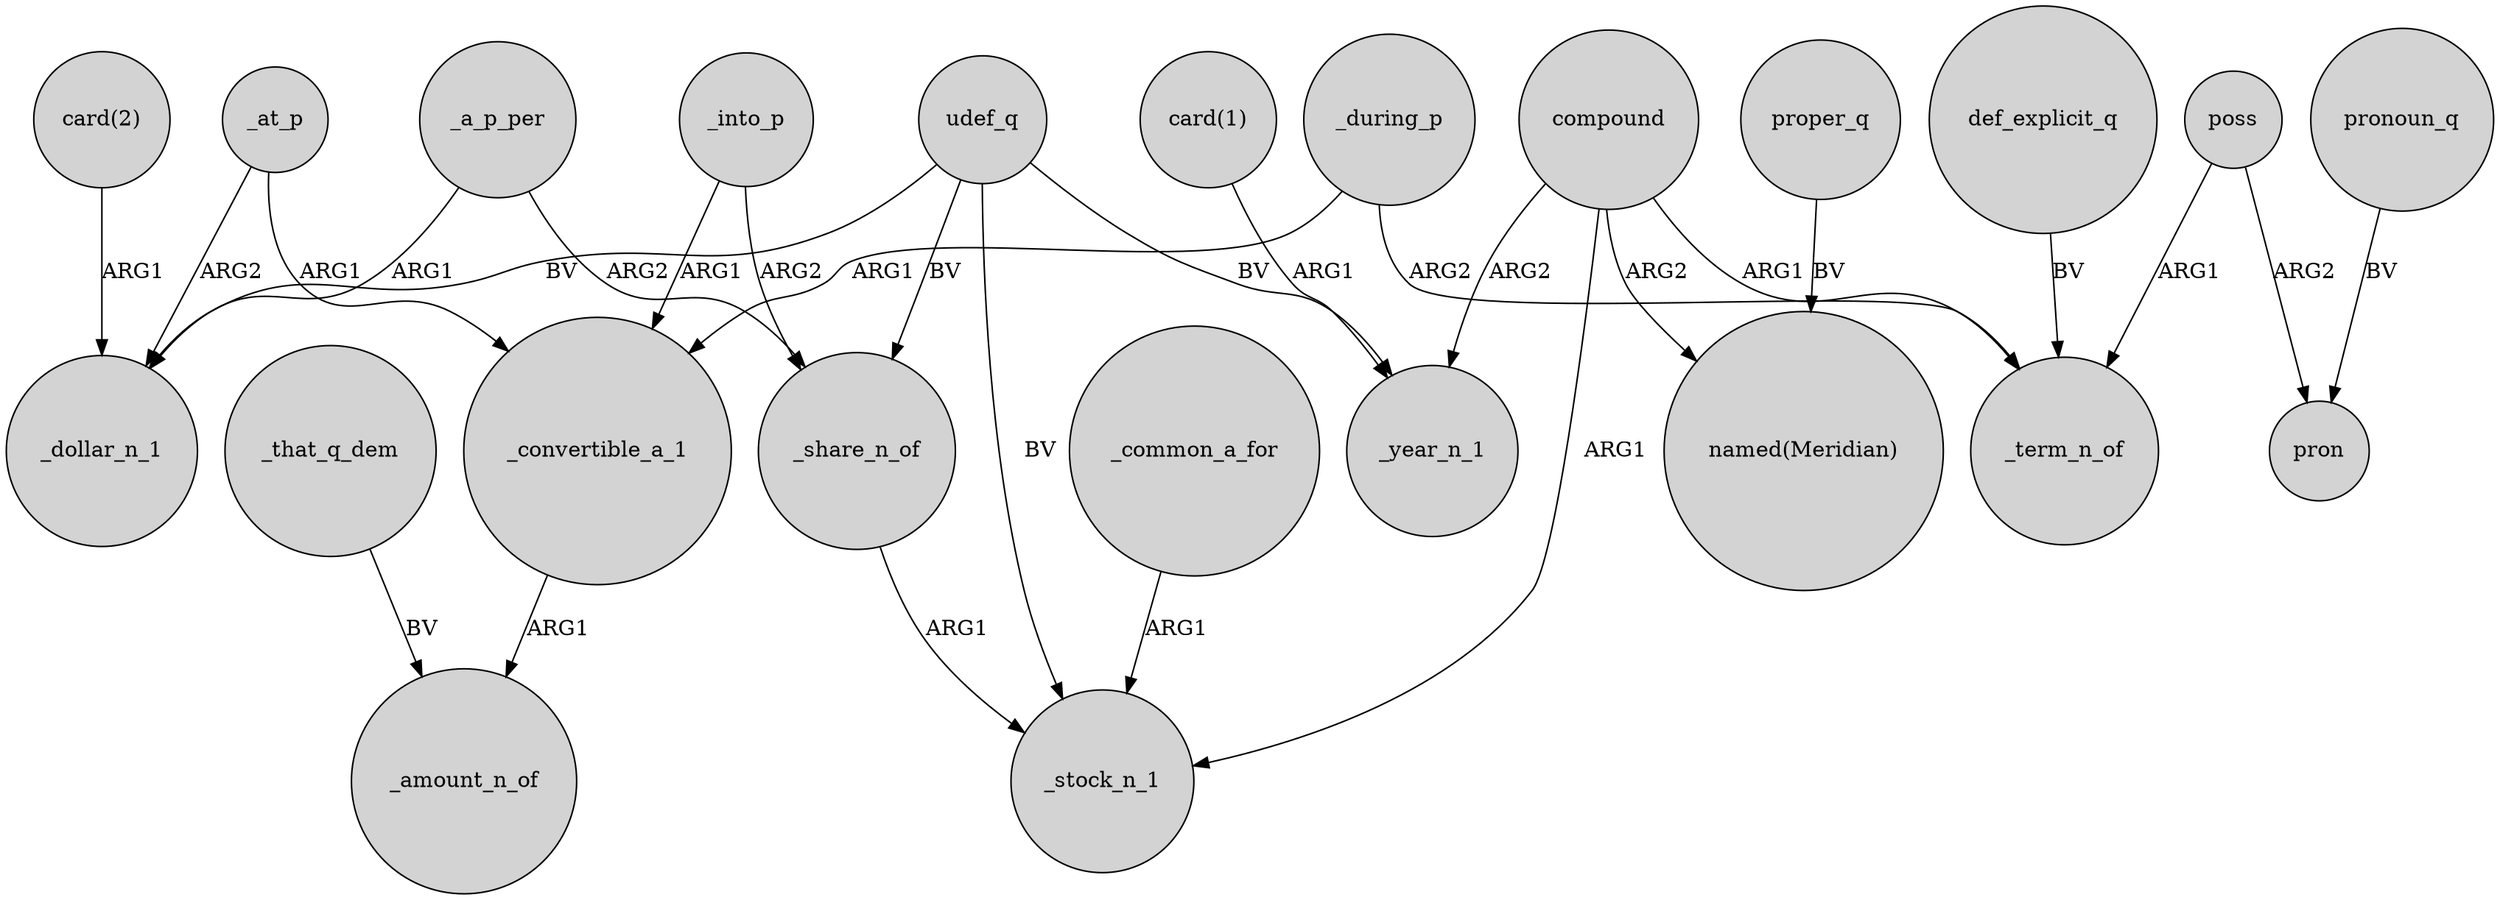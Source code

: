 digraph {
	node [shape=circle style=filled]
	_convertible_a_1 -> _amount_n_of [label=ARG1]
	compound -> _term_n_of [label=ARG1]
	_at_p -> _dollar_n_1 [label=ARG2]
	poss -> pron [label=ARG2]
	_that_q_dem -> _amount_n_of [label=BV]
	_a_p_per -> _share_n_of [label=ARG2]
	_at_p -> _convertible_a_1 [label=ARG1]
	"card(2)" -> _dollar_n_1 [label=ARG1]
	compound -> _stock_n_1 [label=ARG1]
	compound -> "named(Meridian)" [label=ARG2]
	poss -> _term_n_of [label=ARG1]
	proper_q -> "named(Meridian)" [label=BV]
	_a_p_per -> _dollar_n_1 [label=ARG1]
	pronoun_q -> pron [label=BV]
	udef_q -> _stock_n_1 [label=BV]
	_into_p -> _share_n_of [label=ARG2]
	_into_p -> _convertible_a_1 [label=ARG1]
	udef_q -> _share_n_of [label=BV]
	compound -> _year_n_1 [label=ARG2]
	"card(1)" -> _year_n_1 [label=ARG1]
	_during_p -> _convertible_a_1 [label=ARG1]
	_common_a_for -> _stock_n_1 [label=ARG1]
	udef_q -> _year_n_1 [label=BV]
	_during_p -> _term_n_of [label=ARG2]
	def_explicit_q -> _term_n_of [label=BV]
	_share_n_of -> _stock_n_1 [label=ARG1]
	udef_q -> _dollar_n_1 [label=BV]
}
